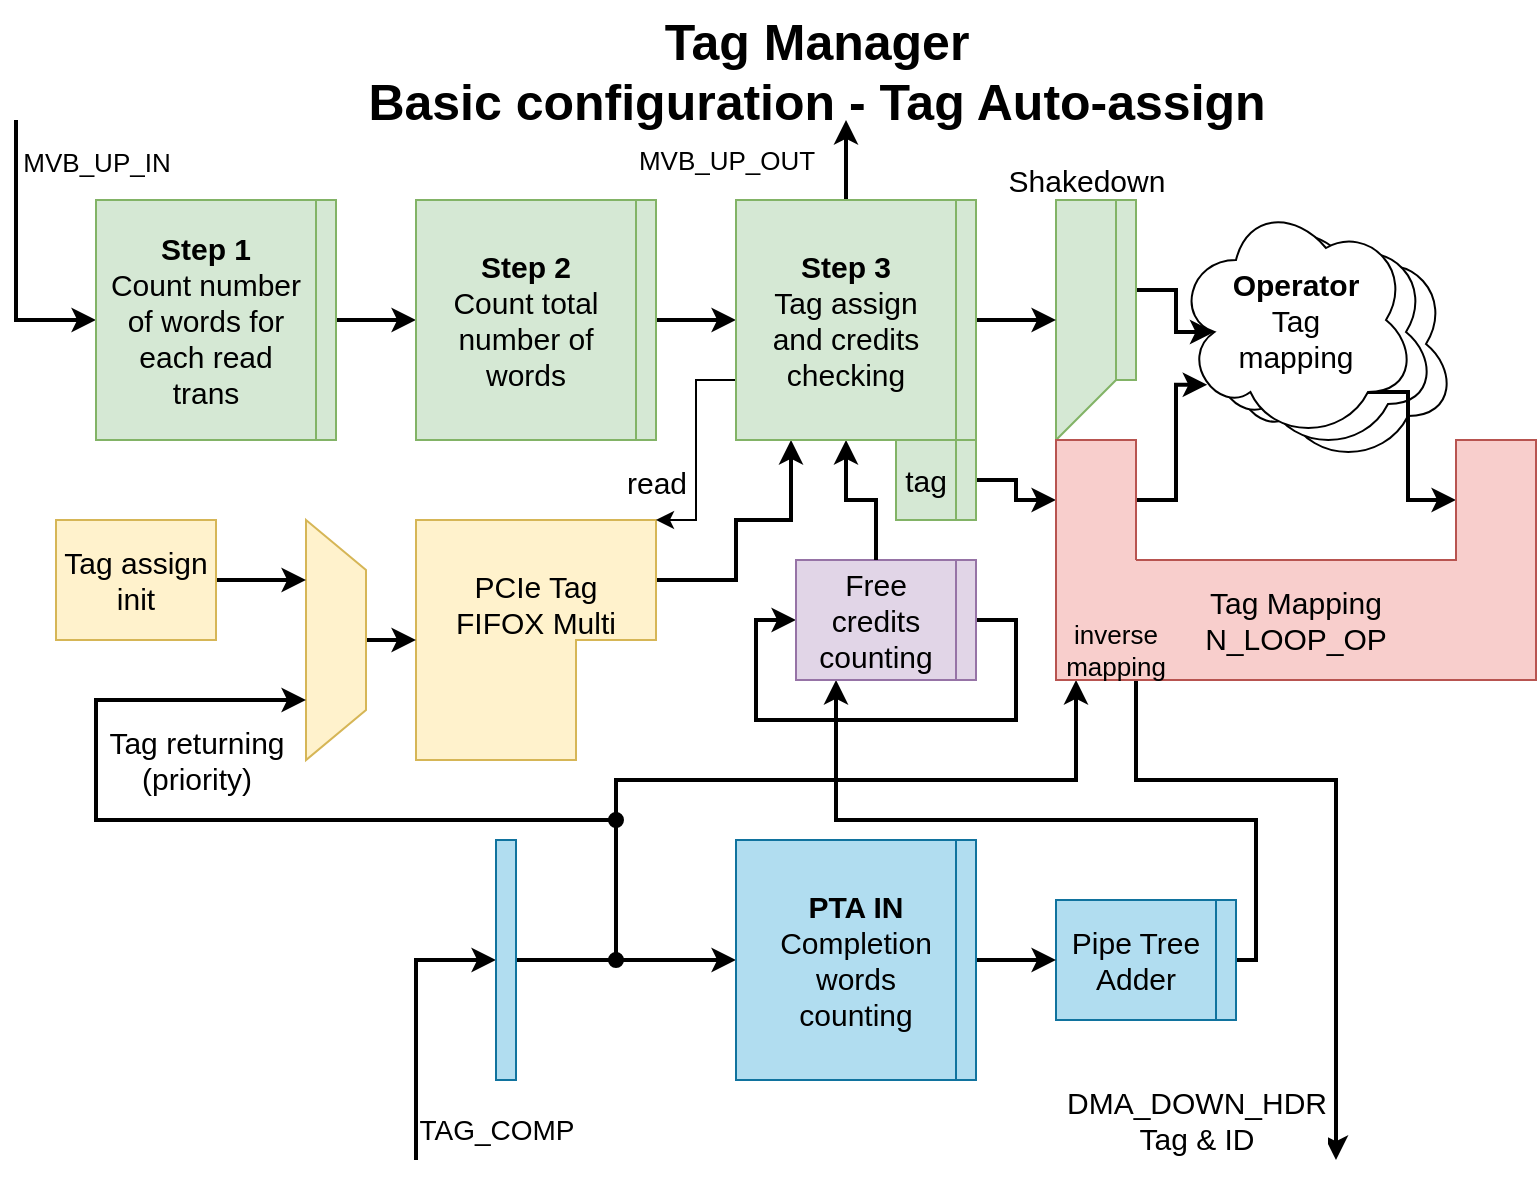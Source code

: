 <mxfile version="14.6.12" type="google"><diagram id="ga7kJ9wSmwBwo71RDET9" name="Page-1"><mxGraphModel dx="1422" dy="773" grid="1" gridSize="10" guides="1" tooltips="1" connect="1" arrows="1" fold="1" page="1" pageScale="1" pageWidth="827" pageHeight="1169" math="0" shadow="0"><root><mxCell id="0"/><mxCell id="1" parent="0"/><mxCell id="MyXsIqM9MPSq_rToviDq-48" value="" style="ellipse;shape=cloud;whiteSpace=wrap;html=1;fontSize=15;fillColor=#ffffff;" parent="1" vertex="1"><mxGeometry x="640" y="172" width="120" height="120" as="geometry"/></mxCell><mxCell id="MyXsIqM9MPSq_rToviDq-47" value="" style="ellipse;shape=cloud;whiteSpace=wrap;html=1;fontSize=15;fillColor=#ffffff;" parent="1" vertex="1"><mxGeometry x="630" y="166" width="120" height="120" as="geometry"/></mxCell><mxCell id="MyXsIqM9MPSq_rToviDq-3" style="edgeStyle=orthogonalEdgeStyle;rounded=0;orthogonalLoop=1;jettySize=auto;html=1;entryX=0;entryY=0.5;entryDx=0;entryDy=0;strokeWidth=2;" parent="1" target="MyXsIqM9MPSq_rToviDq-1" edge="1"><mxGeometry relative="1" as="geometry"><mxPoint x="40" y="120" as="sourcePoint"/><Array as="points"><mxPoint x="40" y="220"/></Array></mxGeometry></mxCell><mxCell id="MyXsIqM9MPSq_rToviDq-5" value="MVB_UP_IN" style="edgeLabel;html=1;align=center;verticalAlign=middle;resizable=0;points=[];fontSize=13;" parent="MyXsIqM9MPSq_rToviDq-3" vertex="1" connectable="0"><mxGeometry x="-0.036" y="3" relative="1" as="geometry"><mxPoint x="37" y="-47" as="offset"/></mxGeometry></mxCell><mxCell id="MyXsIqM9MPSq_rToviDq-10" style="edgeStyle=orthogonalEdgeStyle;rounded=0;orthogonalLoop=1;jettySize=auto;html=1;exitX=1;exitY=0.5;exitDx=0;exitDy=0;fontSize=15;strokeWidth=2;" parent="1" source="MyXsIqM9MPSq_rToviDq-2" edge="1"><mxGeometry relative="1" as="geometry"><mxPoint x="240" y="220" as="targetPoint"/></mxGeometry></mxCell><mxCell id="MyXsIqM9MPSq_rToviDq-18" style="edgeStyle=orthogonalEdgeStyle;rounded=0;orthogonalLoop=1;jettySize=auto;html=1;exitX=1;exitY=0.5;exitDx=0;exitDy=0;entryX=0;entryY=0.5;entryDx=0;entryDy=0;fontSize=15;strokeWidth=2;" parent="1" source="MyXsIqM9MPSq_rToviDq-15" target="MyXsIqM9MPSq_rToviDq-17" edge="1"><mxGeometry relative="1" as="geometry"><Array as="points"><mxPoint x="540" y="370"/><mxPoint x="540" y="420"/><mxPoint x="410" y="420"/><mxPoint x="410" y="370"/></Array></mxGeometry></mxCell><mxCell id="MyXsIqM9MPSq_rToviDq-21" style="edgeStyle=orthogonalEdgeStyle;rounded=0;orthogonalLoop=1;jettySize=auto;html=1;exitX=0;exitY=0;exitDx=120;exitDy=30;exitPerimeter=0;entryX=0.25;entryY=1;entryDx=0;entryDy=0;fontSize=15;strokeWidth=2;" parent="1" source="MyXsIqM9MPSq_rToviDq-20" target="MyXsIqM9MPSq_rToviDq-12" edge="1"><mxGeometry relative="1" as="geometry"><Array as="points"><mxPoint x="400" y="350"/><mxPoint x="400" y="320"/><mxPoint x="428" y="320"/></Array></mxGeometry></mxCell><mxCell id="MyXsIqM9MPSq_rToviDq-20" value="PCIe Tag&lt;br&gt;FIFOX Multi&lt;br&gt;&lt;br&gt;&lt;br&gt;" style="shape=corner;whiteSpace=wrap;html=1;fontSize=15;dx=80;dy=60;fillColor=#fff2cc;strokeColor=#d6b656;" parent="1" vertex="1"><mxGeometry x="240" y="320" width="120" height="120" as="geometry"/></mxCell><mxCell id="MyXsIqM9MPSq_rToviDq-22" style="edgeStyle=orthogonalEdgeStyle;rounded=0;orthogonalLoop=1;jettySize=auto;html=1;exitX=0;exitY=0.75;exitDx=0;exitDy=0;entryX=1;entryY=0;entryDx=0;entryDy=0;entryPerimeter=0;fontSize=15;strokeWidth=1;" parent="1" source="MyXsIqM9MPSq_rToviDq-12" target="MyXsIqM9MPSq_rToviDq-20" edge="1"><mxGeometry relative="1" as="geometry"><Array as="points"><mxPoint x="380" y="250"/><mxPoint x="380" y="320"/></Array></mxGeometry></mxCell><mxCell id="MyXsIqM9MPSq_rToviDq-23" value="&lt;div style=&quot;font-size: 15px;&quot;&gt;read&lt;/div&gt;" style="edgeLabel;html=1;align=center;verticalAlign=middle;resizable=0;points=[];fontSize=15;" parent="MyXsIqM9MPSq_rToviDq-22" vertex="1" connectable="0"><mxGeometry x="-0.191" y="3" relative="1" as="geometry"><mxPoint x="-23" y="26" as="offset"/></mxGeometry></mxCell><mxCell id="MyXsIqM9MPSq_rToviDq-24" value="MVB_UP_OUT" style="edgeStyle=orthogonalEdgeStyle;rounded=0;orthogonalLoop=1;jettySize=auto;html=1;exitX=0.5;exitY=0;exitDx=0;exitDy=0;fontSize=13;strokeWidth=2;" parent="1" source="MyXsIqM9MPSq_rToviDq-12" edge="1"><mxGeometry y="60" relative="1" as="geometry"><mxPoint x="455" y="120" as="targetPoint"/><mxPoint as="offset"/><Array as="points"><mxPoint x="455" y="140"/><mxPoint x="455" y="140"/></Array></mxGeometry></mxCell><mxCell id="MyXsIqM9MPSq_rToviDq-37" style="edgeStyle=orthogonalEdgeStyle;rounded=0;orthogonalLoop=1;jettySize=auto;html=1;exitX=1;exitY=0.5;exitDx=0;exitDy=0;entryX=0;entryY=0.5;entryDx=0;entryDy=0;fontSize=15;strokeWidth=2;" parent="1" source="MyXsIqM9MPSq_rToviDq-25" target="MyXsIqM9MPSq_rToviDq-31" edge="1"><mxGeometry relative="1" as="geometry"/></mxCell><mxCell id="MyXsIqM9MPSq_rToviDq-27" value="" style="shape=manualInput;whiteSpace=wrap;html=1;fontSize=15;rotation=-180;fillColor=#d5e8d4;strokeColor=#82b366;" parent="1" vertex="1"><mxGeometry x="560" y="160" width="30" height="120" as="geometry"/></mxCell><mxCell id="MyXsIqM9MPSq_rToviDq-46" style="edgeStyle=orthogonalEdgeStyle;rounded=0;orthogonalLoop=1;jettySize=auto;html=1;exitX=1;exitY=0.5;exitDx=0;exitDy=0;entryX=0.16;entryY=0.55;entryDx=0;entryDy=0;entryPerimeter=0;fontSize=15;strokeWidth=2;" parent="1" source="MyXsIqM9MPSq_rToviDq-28" target="MyXsIqM9MPSq_rToviDq-38" edge="1"><mxGeometry relative="1" as="geometry"/></mxCell><mxCell id="MyXsIqM9MPSq_rToviDq-28" value="" style="rounded=0;whiteSpace=wrap;html=1;fillColor=#d5e8d4;strokeColor=#82b366;" parent="1" vertex="1"><mxGeometry x="590" y="160" width="10" height="90" as="geometry"/></mxCell><mxCell id="MyXsIqM9MPSq_rToviDq-29" value="Shakedown" style="text;html=1;align=center;verticalAlign=middle;resizable=0;points=[];autosize=1;strokeColor=none;fontSize=15;" parent="1" vertex="1"><mxGeometry x="530" y="140" width="90" height="20" as="geometry"/></mxCell><mxCell id="MyXsIqM9MPSq_rToviDq-30" style="edgeStyle=orthogonalEdgeStyle;rounded=0;orthogonalLoop=1;jettySize=auto;html=1;exitX=1;exitY=0.5;exitDx=0;exitDy=0;entryX=1;entryY=0.5;entryDx=0;entryDy=0;fontSize=15;strokeWidth=2;" parent="1" source="MyXsIqM9MPSq_rToviDq-13" target="MyXsIqM9MPSq_rToviDq-27" edge="1"><mxGeometry relative="1" as="geometry"/></mxCell><mxCell id="MyXsIqM9MPSq_rToviDq-45" style="edgeStyle=orthogonalEdgeStyle;rounded=0;orthogonalLoop=1;jettySize=auto;html=1;exitX=0.8;exitY=0.8;exitDx=0;exitDy=0;exitPerimeter=0;entryX=0;entryY=0.5;entryDx=0;entryDy=0;fontSize=15;strokeWidth=2;" parent="1" source="MyXsIqM9MPSq_rToviDq-38" target="MyXsIqM9MPSq_rToviDq-32" edge="1"><mxGeometry relative="1" as="geometry"><Array as="points"><mxPoint x="736" y="310"/></Array></mxGeometry></mxCell><mxCell id="MyXsIqM9MPSq_rToviDq-38" value="&lt;b&gt;Operator&lt;/b&gt;&lt;br&gt;Tag&lt;br&gt;mapping" style="ellipse;shape=cloud;whiteSpace=wrap;html=1;fontSize=15;fillColor=#ffffff;" parent="1" vertex="1"><mxGeometry x="620" y="160" width="120" height="120" as="geometry"/></mxCell><mxCell id="MyXsIqM9MPSq_rToviDq-43" style="edgeStyle=orthogonalEdgeStyle;rounded=0;orthogonalLoop=1;jettySize=auto;html=1;exitX=1;exitY=0.5;exitDx=0;exitDy=0;fontSize=15;strokeWidth=2;entryX=0.13;entryY=0.77;entryDx=0;entryDy=0;entryPerimeter=0;" parent="1" source="MyXsIqM9MPSq_rToviDq-31" target="MyXsIqM9MPSq_rToviDq-38" edge="1"><mxGeometry relative="1" as="geometry"><mxPoint x="650" y="320" as="targetPoint"/><Array as="points"><mxPoint x="620" y="310"/><mxPoint x="620" y="252"/></Array></mxGeometry></mxCell><mxCell id="MyXsIqM9MPSq_rToviDq-49" value="tag" style="shape=partialRectangle;whiteSpace=wrap;html=1;top=0;bottom=1;fontSize=15;fillColor=#d5e8d4;strokeColor=#82b366;" parent="1" vertex="1"><mxGeometry x="480" y="280" width="30" height="40" as="geometry"/></mxCell><mxCell id="MyXsIqM9MPSq_rToviDq-51" style="edgeStyle=orthogonalEdgeStyle;rounded=0;orthogonalLoop=1;jettySize=auto;html=1;exitX=0.5;exitY=0;exitDx=0;exitDy=0;entryX=0;entryY=0.5;entryDx=0;entryDy=0;entryPerimeter=0;fontSize=15;strokeWidth=2;" parent="1" source="MyXsIqM9MPSq_rToviDq-50" target="MyXsIqM9MPSq_rToviDq-20" edge="1"><mxGeometry relative="1" as="geometry"/></mxCell><mxCell id="MyXsIqM9MPSq_rToviDq-50" value="" style="shape=trapezoid;perimeter=trapezoidPerimeter;whiteSpace=wrap;html=1;fixedSize=1;fontSize=15;fillColor=#fff2cc;rotation=90;size=25;strokeColor=#d6b656;" parent="1" vertex="1"><mxGeometry x="140" y="365" width="120" height="30" as="geometry"/></mxCell><mxCell id="MyXsIqM9MPSq_rToviDq-56" style="edgeStyle=orthogonalEdgeStyle;rounded=0;orthogonalLoop=1;jettySize=auto;html=1;exitX=1;exitY=0.5;exitDx=0;exitDy=0;entryX=0.25;entryY=1;entryDx=0;entryDy=0;fontSize=15;strokeWidth=2;" parent="1" source="MyXsIqM9MPSq_rToviDq-55" target="MyXsIqM9MPSq_rToviDq-50" edge="1"><mxGeometry relative="1" as="geometry"/></mxCell><mxCell id="MyXsIqM9MPSq_rToviDq-55" value="Tag assign init" style="rounded=0;whiteSpace=wrap;html=1;fontSize=15;fillColor=#fff2cc;strokeColor=#d6b656;" parent="1" vertex="1"><mxGeometry x="60" y="320" width="80" height="60" as="geometry"/></mxCell><mxCell id="MyXsIqM9MPSq_rToviDq-31" value="" style="shape=partialRectangle;whiteSpace=wrap;html=1;bottom=0;right=1;fontSize=15;fillColor=#f8cecc;strokeColor=#b85450;" parent="1" vertex="1"><mxGeometry x="560" y="280" width="40" height="60" as="geometry"/></mxCell><mxCell id="MyXsIqM9MPSq_rToviDq-32" value="" style="shape=partialRectangle;whiteSpace=wrap;html=1;bottom=0;right=1;fontSize=15;fillColor=#f8cecc;strokeColor=#b85450;" parent="1" vertex="1"><mxGeometry x="760" y="280" width="40" height="60" as="geometry"/></mxCell><mxCell id="MyXsIqM9MPSq_rToviDq-71" style="edgeStyle=orthogonalEdgeStyle;rounded=0;orthogonalLoop=1;jettySize=auto;html=1;exitX=1;exitY=1;exitDx=0;exitDy=0;fontSize=15;startArrow=none;startFill=0;strokeWidth=2;" parent="1" source="MyXsIqM9MPSq_rToviDq-33" edge="1"><mxGeometry relative="1" as="geometry"><mxPoint x="700" y="640" as="targetPoint"/><Array as="points"><mxPoint x="600" y="450"/><mxPoint x="700" y="450"/></Array></mxGeometry></mxCell><mxCell id="MyXsIqM9MPSq_rToviDq-72" value="DMA_DOWN_HDR&lt;br&gt; Tag &amp;amp; ID" style="edgeLabel;html=1;align=center;verticalAlign=middle;resizable=0;points=[];fontSize=15;" parent="MyXsIqM9MPSq_rToviDq-71" vertex="1" connectable="0"><mxGeometry x="0.894" y="3" relative="1" as="geometry"><mxPoint x="-73" y="-2" as="offset"/></mxGeometry></mxCell><mxCell id="MyXsIqM9MPSq_rToviDq-34" value="" style="shape=partialRectangle;whiteSpace=wrap;html=1;bottom=1;right=1;fontSize=15;top=0;left=0;fillColor=#f8cecc;strokeColor=#b85450;" parent="1" vertex="1"><mxGeometry x="760" y="340" width="40" height="60" as="geometry"/></mxCell><mxCell id="MyXsIqM9MPSq_rToviDq-35" value="Tag Mapping N_LOOP_OP" style="shape=partialRectangle;whiteSpace=wrap;html=1;bottom=1;right=0;fontSize=15;top=1;left=0;fillColor=#f8cecc;strokeColor=#b85450;" parent="1" vertex="1"><mxGeometry x="600" y="340" width="160" height="60" as="geometry"/></mxCell><mxCell id="MyXsIqM9MPSq_rToviDq-57" value="Tag Manager&lt;br&gt;Basic configuration - Tag Auto-assign" style="text;html=1;align=center;verticalAlign=middle;resizable=0;points=[];autosize=1;strokeColor=none;fontSize=25;fontStyle=1" parent="1" vertex="1"><mxGeometry x="210" y="60" width="460" height="70" as="geometry"/></mxCell><mxCell id="MyXsIqM9MPSq_rToviDq-59" value="&lt;font style=&quot;font-size: 14px&quot;&gt;TAG_COMP&lt;/font&gt;" style="edgeStyle=orthogonalEdgeStyle;rounded=0;orthogonalLoop=1;jettySize=auto;html=1;exitX=0;exitY=0.5;exitDx=0;exitDy=0;fontSize=25;strokeWidth=2;entryX=0;entryY=0.5;entryDx=0;entryDy=0;" parent="1" target="MyXsIqM9MPSq_rToviDq-58" edge="1"><mxGeometry x="-0.714" y="-40" relative="1" as="geometry"><mxPoint x="240" y="640" as="sourcePoint"/><Array as="points"><mxPoint x="240" y="540"/></Array><mxPoint as="offset"/></mxGeometry></mxCell><mxCell id="MyXsIqM9MPSq_rToviDq-63" style="edgeStyle=orthogonalEdgeStyle;rounded=0;orthogonalLoop=1;jettySize=auto;html=1;exitX=1;exitY=0.5;exitDx=0;exitDy=0;entryX=0;entryY=0.5;entryDx=0;entryDy=0;fontSize=25;strokeWidth=2;" parent="1" source="MyXsIqM9MPSq_rToviDq-58" target="MyXsIqM9MPSq_rToviDq-61" edge="1"><mxGeometry relative="1" as="geometry"/></mxCell><mxCell id="MyXsIqM9MPSq_rToviDq-68" style="edgeStyle=orthogonalEdgeStyle;rounded=0;orthogonalLoop=1;jettySize=auto;html=1;entryX=0.25;entryY=1;entryDx=0;entryDy=0;fontSize=15;strokeWidth=2;startArrow=oval;startFill=1;" parent="1" target="MyXsIqM9MPSq_rToviDq-33" edge="1"><mxGeometry relative="1" as="geometry"><mxPoint x="340" y="540" as="sourcePoint"/><Array as="points"><mxPoint x="340" y="450"/><mxPoint x="570" y="450"/></Array></mxGeometry></mxCell><mxCell id="MyXsIqM9MPSq_rToviDq-69" value="Tag returning&lt;br&gt;(priority)" style="edgeStyle=orthogonalEdgeStyle;rounded=0;orthogonalLoop=1;jettySize=auto;html=1;entryX=0.75;entryY=1;entryDx=0;entryDy=0;fontSize=15;strokeWidth=2;startArrow=oval;startFill=1;" parent="1" target="MyXsIqM9MPSq_rToviDq-50" edge="1"><mxGeometry x="0.741" y="-30" relative="1" as="geometry"><mxPoint x="340" y="470" as="sourcePoint"/><Array as="points"><mxPoint x="340" y="470"/><mxPoint x="80" y="470"/><mxPoint x="80" y="410"/></Array><mxPoint as="offset"/></mxGeometry></mxCell><mxCell id="MyXsIqM9MPSq_rToviDq-58" value="" style="rounded=0;whiteSpace=wrap;html=1;fontSize=25;fillColor=#b1ddf0;strokeColor=#10739e;" parent="1" vertex="1"><mxGeometry x="280" y="480" width="10" height="120" as="geometry"/></mxCell><mxCell id="MyXsIqM9MPSq_rToviDq-66" style="edgeStyle=orthogonalEdgeStyle;rounded=0;orthogonalLoop=1;jettySize=auto;html=1;exitX=1;exitY=0.5;exitDx=0;exitDy=0;entryX=0.25;entryY=1;entryDx=0;entryDy=0;fontSize=15;strokeWidth=2;" parent="1" source="MyXsIqM9MPSq_rToviDq-64" target="MyXsIqM9MPSq_rToviDq-17" edge="1"><mxGeometry relative="1" as="geometry"><Array as="points"><mxPoint x="660" y="540"/><mxPoint x="660" y="470"/><mxPoint x="450" y="470"/></Array></mxGeometry></mxCell><mxCell id="MyXsIqM9MPSq_rToviDq-64" value="Pipe Tree Adder" style="rounded=0;whiteSpace=wrap;html=1;fontSize=15;fillColor=#b1ddf0;strokeColor=#10739e;" parent="1" vertex="1"><mxGeometry x="560" y="510" width="80" height="60" as="geometry"/></mxCell><mxCell id="MyXsIqM9MPSq_rToviDq-65" style="edgeStyle=orthogonalEdgeStyle;rounded=0;orthogonalLoop=1;jettySize=auto;html=1;exitX=1;exitY=0.5;exitDx=0;exitDy=0;entryX=0;entryY=0.5;entryDx=0;entryDy=0;fontSize=15;strokeWidth=2;" parent="1" source="MyXsIqM9MPSq_rToviDq-62" target="MyXsIqM9MPSq_rToviDq-64" edge="1"><mxGeometry relative="1" as="geometry"/></mxCell><mxCell id="MyXsIqM9MPSq_rToviDq-33" value="" style="shape=partialRectangle;whiteSpace=wrap;html=1;bottom=1;right=0;fontSize=13;top=0;fillColor=#f8cecc;strokeColor=#b85450;" parent="1" vertex="1"><mxGeometry x="560" y="340" width="40" height="60" as="geometry"/></mxCell><mxCell id="MyXsIqM9MPSq_rToviDq-73" value="inverse mapping" style="text;html=1;strokeColor=none;fillColor=none;align=center;verticalAlign=middle;whiteSpace=wrap;rounded=0;fontSize=13;" parent="1" vertex="1"><mxGeometry x="570" y="375" width="40" height="20" as="geometry"/></mxCell><mxCell id="MyXsIqM9MPSq_rToviDq-17" value="Free credits&lt;br&gt;counting" style="rounded=0;whiteSpace=wrap;html=1;fontSize=15;fillColor=#e1d5e7;strokeColor=#9673a6;" parent="1" vertex="1"><mxGeometry x="430" y="340" width="80" height="60" as="geometry"/></mxCell><mxCell id="MyXsIqM9MPSq_rToviDq-19" style="edgeStyle=orthogonalEdgeStyle;rounded=0;orthogonalLoop=1;jettySize=auto;html=1;exitX=0.5;exitY=0;exitDx=0;exitDy=0;entryX=0.5;entryY=1;entryDx=0;entryDy=0;fontSize=15;strokeWidth=2;" parent="1" source="MyXsIqM9MPSq_rToviDq-17" target="MyXsIqM9MPSq_rToviDq-12" edge="1"><mxGeometry x="80" y="160" as="geometry"/></mxCell><mxCell id="MyXsIqM9MPSq_rToviDq-14" style="edgeStyle=orthogonalEdgeStyle;rounded=0;orthogonalLoop=1;jettySize=auto;html=1;exitX=1;exitY=0.5;exitDx=0;exitDy=0;fontSize=15;strokeWidth=2;entryX=0;entryY=0.5;entryDx=0;entryDy=0;" parent="1" source="MyXsIqM9MPSq_rToviDq-9" target="MyXsIqM9MPSq_rToviDq-12" edge="1"><mxGeometry x="80" y="160" as="geometry"><mxPoint x="430" y="590" as="targetPoint"/><mxPoint x="560" y="380" as="sourcePoint"/></mxGeometry></mxCell><mxCell id="MyXsIqM9MPSq_rToviDq-61" value="&lt;b&gt;PTA IN&lt;/b&gt;&lt;br&gt;Completion words&lt;br&gt;counting" style="rounded=0;whiteSpace=wrap;html=1;fontSize=15;fillColor=#b1ddf0;strokeColor=#10739e;" parent="1" vertex="1"><mxGeometry x="400" y="480" width="120" height="120" as="geometry"/></mxCell><mxCell id="MyXsIqM9MPSq_rToviDq-12" value="&lt;b&gt;Step 3&lt;/b&gt;&lt;br&gt;Tag assign&lt;br&gt;and credits&lt;br&gt;checking" style="rounded=0;whiteSpace=wrap;html=1;fontSize=15;fillColor=#d5e8d4;strokeColor=#82b366;" parent="1" vertex="1"><mxGeometry x="400" y="160" width="110" height="120" as="geometry"/></mxCell><mxCell id="MyXsIqM9MPSq_rToviDq-8" value="&lt;b&gt;Step 2&lt;/b&gt;&lt;br&gt;Count total number of&lt;br&gt;words" style="rounded=0;whiteSpace=wrap;html=1;fontSize=15;fillColor=#d5e8d4;strokeColor=#82b366;" parent="1" vertex="1"><mxGeometry x="240" y="160" width="110" height="120" as="geometry"/></mxCell><mxCell id="MyXsIqM9MPSq_rToviDq-1" value="&lt;b&gt;Step 1&lt;/b&gt;&lt;br&gt;Count number&lt;br&gt;of words for&lt;br&gt;each read&lt;br&gt;trans" style="rounded=0;whiteSpace=wrap;html=1;fontSize=15;fillColor=#d5e8d4;strokeColor=#82b366;" parent="1" vertex="1"><mxGeometry x="80" y="160" width="110" height="120" as="geometry"/></mxCell><mxCell id="MyXsIqM9MPSq_rToviDq-15" value="" style="rounded=0;whiteSpace=wrap;html=1;fontSize=15;fillColor=#e1d5e7;strokeColor=#9673a6;" parent="1" vertex="1"><mxGeometry x="510" y="340" width="10" height="60" as="geometry"/></mxCell><mxCell id="MyXsIqM9MPSq_rToviDq-25" value="" style="rounded=0;whiteSpace=wrap;html=1;fontSize=15;fillColor=#d5e8d4;strokeColor=#82b366;" parent="1" vertex="1"><mxGeometry x="510" y="280" width="10" height="40" as="geometry"/></mxCell><mxCell id="MyXsIqM9MPSq_rToviDq-67" value="" style="rounded=0;whiteSpace=wrap;html=1;fontSize=25;fillColor=#b1ddf0;strokeColor=#10739e;" parent="1" vertex="1"><mxGeometry x="640" y="510" width="10" height="60" as="geometry"/></mxCell><mxCell id="MyXsIqM9MPSq_rToviDq-62" value="" style="rounded=0;whiteSpace=wrap;html=1;fillColor=#b1ddf0;strokeColor=#10739e;" parent="1" vertex="1"><mxGeometry x="510" y="480" width="10" height="120" as="geometry"/></mxCell><mxCell id="MyXsIqM9MPSq_rToviDq-13" value="" style="rounded=0;whiteSpace=wrap;html=1;fillColor=#d5e8d4;strokeColor=#82b366;" parent="1" vertex="1"><mxGeometry x="510" y="160" width="10" height="120" as="geometry"/></mxCell><mxCell id="MyXsIqM9MPSq_rToviDq-9" value="" style="rounded=0;whiteSpace=wrap;html=1;fillColor=#d5e8d4;strokeColor=#82b366;" parent="1" vertex="1"><mxGeometry x="350" y="160" width="10" height="120" as="geometry"/></mxCell><mxCell id="MyXsIqM9MPSq_rToviDq-2" value="" style="rounded=0;whiteSpace=wrap;html=1;fillColor=#d5e8d4;strokeColor=#82b366;" parent="1" vertex="1"><mxGeometry x="190" y="160" width="10" height="120" as="geometry"/></mxCell></root></mxGraphModel></diagram></mxfile>